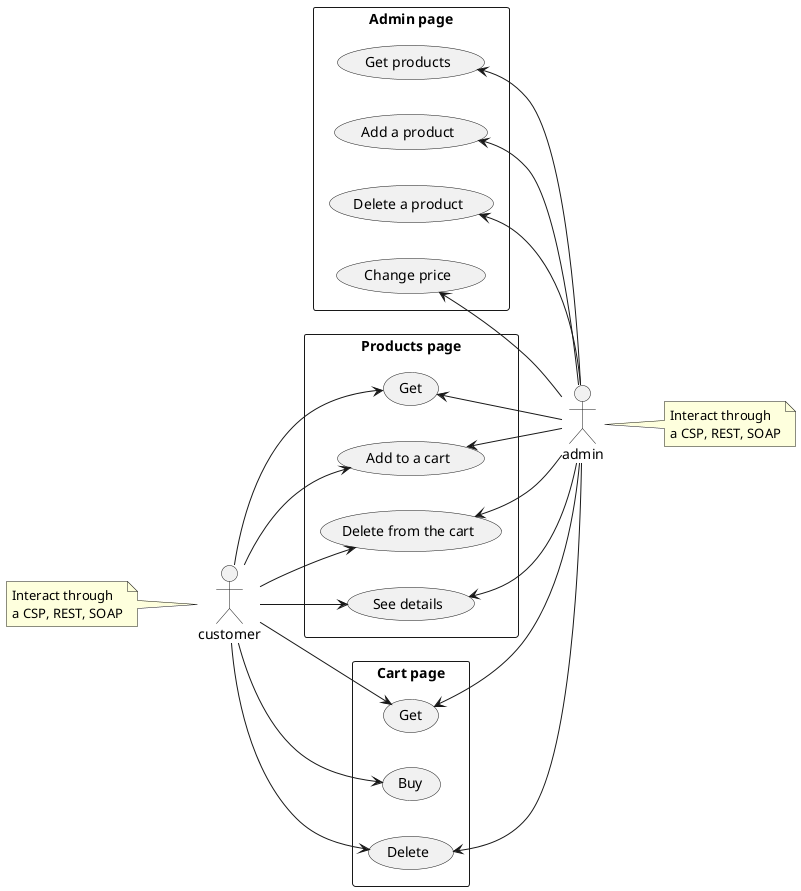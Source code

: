 @startuml
left to right direction
actor "customer" as user

actor "admin" as admin



rectangle Product as "Products page" {
    usecase "Get" as get_products
    usecase "Add to a cart" as add
    usecase "Delete from the cart" as delete_product
    usecase "See details" as details
}

user --> get_products
user --> add
user --> delete_product
user --> details

rectangle Orders as "Cart page" {
    usecase "Get" as get
    usecase "Buy" as buy
    usecase "Delete" as delete
}
user --> get
user --> buy
user --> delete

rectangle Admin as "Admin page" {
    usecase "Get products" as aget
    usecase "Add a product" as aadd
    usecase "Delete a product" as adelete
    usecase "Change price" as change_p
}
' admin page:
aget <-- admin
aadd <-- admin
adelete <-- admin
change_p <-- admin

' products page
get_products <-- admin
add <-- admin
delete_product <-- admin
details <-- admin

' cart page
get <-- admin
delete <-- admin

note left of user : Interact through \na CSP, REST, SOAP
note right of admin : Interact through \na CSP, REST, SOAP

@enduml